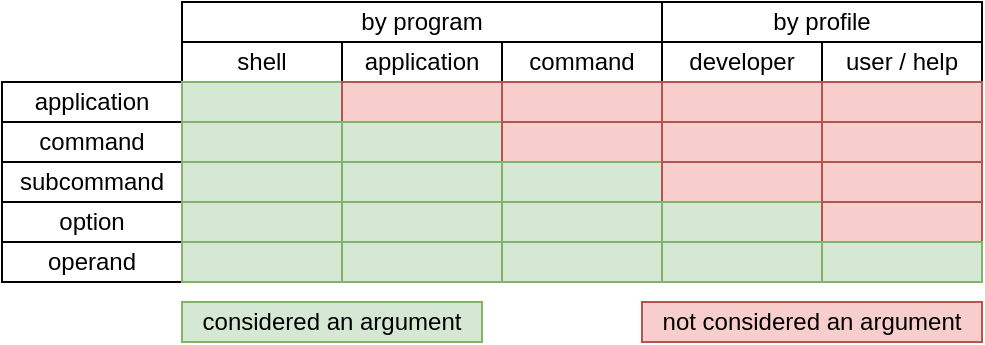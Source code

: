 <mxfile version="12.2.4" type="device" pages="1"><diagram id="l3q-y8eRuHVYvgXGV_D9" name="Page-1"><mxGraphModel dx="1248" dy="671" grid="1" gridSize="10" guides="1" tooltips="1" connect="1" arrows="1" fold="1" page="1" pageScale="1" pageWidth="850" pageHeight="1100" math="0" shadow="0"><root><mxCell id="0"/><mxCell id="1" parent="0"/><mxCell id="gH_ViqcbKNs5cCeaMyOe-3" value="&lt;font style=&quot;vertical-align: inherit&quot;&gt;&lt;font style=&quot;vertical-align: inherit&quot;&gt;application&lt;/font&gt;&lt;/font&gt;" style="rounded=0;whiteSpace=wrap;html=1;" vertex="1" parent="1"><mxGeometry y="40" width="90" height="20" as="geometry"/></mxCell><mxCell id="gH_ViqcbKNs5cCeaMyOe-5" value="&lt;font style=&quot;vertical-align: inherit&quot;&gt;&lt;font style=&quot;vertical-align: inherit&quot;&gt;&lt;font style=&quot;vertical-align: inherit&quot;&gt;&lt;font style=&quot;vertical-align: inherit&quot;&gt;command&lt;/font&gt;&lt;/font&gt;&lt;/font&gt;&lt;/font&gt;" style="rounded=0;whiteSpace=wrap;html=1;" vertex="1" parent="1"><mxGeometry y="60" width="90" height="20" as="geometry"/></mxCell><mxCell id="gH_ViqcbKNs5cCeaMyOe-6" value="&lt;font style=&quot;vertical-align: inherit&quot;&gt;&lt;font style=&quot;vertical-align: inherit&quot;&gt;&lt;font style=&quot;vertical-align: inherit&quot;&gt;&lt;font style=&quot;vertical-align: inherit&quot;&gt;&lt;font style=&quot;vertical-align: inherit&quot;&gt;&lt;font style=&quot;vertical-align: inherit&quot;&gt;subcommand&lt;/font&gt;&lt;/font&gt;&lt;/font&gt;&lt;/font&gt;&lt;/font&gt;&lt;/font&gt;" style="rounded=0;whiteSpace=wrap;html=1;" vertex="1" parent="1"><mxGeometry y="80" width="90" height="20" as="geometry"/></mxCell><mxCell id="gH_ViqcbKNs5cCeaMyOe-7" value="&lt;font style=&quot;vertical-align: inherit&quot;&gt;&lt;font style=&quot;vertical-align: inherit&quot;&gt;&lt;font style=&quot;vertical-align: inherit&quot;&gt;&lt;font style=&quot;vertical-align: inherit&quot;&gt;&lt;font style=&quot;vertical-align: inherit&quot;&gt;&lt;font style=&quot;vertical-align: inherit&quot;&gt;&lt;font style=&quot;vertical-align: inherit&quot;&gt;&lt;font style=&quot;vertical-align: inherit&quot;&gt;option&lt;/font&gt;&lt;/font&gt;&lt;/font&gt;&lt;/font&gt;&lt;/font&gt;&lt;/font&gt;&lt;/font&gt;&lt;/font&gt;" style="rounded=0;whiteSpace=wrap;html=1;" vertex="1" parent="1"><mxGeometry y="100" width="90" height="20" as="geometry"/></mxCell><mxCell id="gH_ViqcbKNs5cCeaMyOe-8" value="&lt;font style=&quot;vertical-align: inherit&quot;&gt;&lt;font style=&quot;vertical-align: inherit&quot;&gt;&lt;font style=&quot;vertical-align: inherit&quot;&gt;&lt;font style=&quot;vertical-align: inherit&quot;&gt;&lt;font style=&quot;vertical-align: inherit&quot;&gt;&lt;font style=&quot;vertical-align: inherit&quot;&gt;&lt;font style=&quot;vertical-align: inherit&quot;&gt;&lt;font style=&quot;vertical-align: inherit&quot;&gt;&lt;font style=&quot;vertical-align: inherit&quot;&gt;&lt;font style=&quot;vertical-align: inherit&quot;&gt;operand&lt;/font&gt;&lt;/font&gt;&lt;/font&gt;&lt;/font&gt;&lt;/font&gt;&lt;/font&gt;&lt;/font&gt;&lt;/font&gt;&lt;/font&gt;&lt;/font&gt;" style="rounded=0;whiteSpace=wrap;html=1;" vertex="1" parent="1"><mxGeometry y="120" width="90" height="20" as="geometry"/></mxCell><mxCell id="gH_ViqcbKNs5cCeaMyOe-12" value="&lt;font style=&quot;vertical-align: inherit&quot;&gt;&lt;font style=&quot;vertical-align: inherit&quot;&gt;&lt;font style=&quot;vertical-align: inherit&quot;&gt;&lt;font style=&quot;vertical-align: inherit&quot;&gt;&lt;font style=&quot;vertical-align: inherit&quot;&gt;&lt;font style=&quot;vertical-align: inherit&quot;&gt;application&lt;/font&gt;&lt;/font&gt;&lt;/font&gt;&lt;/font&gt;&lt;/font&gt;&lt;/font&gt;" style="rounded=0;whiteSpace=wrap;html=1;" vertex="1" parent="1"><mxGeometry x="170" y="20" width="80" height="20" as="geometry"/></mxCell><mxCell id="gH_ViqcbKNs5cCeaMyOe-13" value="&lt;font style=&quot;vertical-align: inherit&quot;&gt;&lt;font style=&quot;vertical-align: inherit&quot;&gt;&lt;font style=&quot;vertical-align: inherit&quot;&gt;&lt;font style=&quot;vertical-align: inherit&quot;&gt;&lt;font style=&quot;vertical-align: inherit&quot;&gt;&lt;font style=&quot;vertical-align: inherit&quot;&gt;&lt;font style=&quot;vertical-align: inherit&quot;&gt;&lt;font style=&quot;vertical-align: inherit&quot;&gt;shell&lt;/font&gt;&lt;/font&gt;&lt;/font&gt;&lt;/font&gt;&lt;/font&gt;&lt;/font&gt;&lt;/font&gt;&lt;/font&gt;" style="rounded=0;whiteSpace=wrap;html=1;" vertex="1" parent="1"><mxGeometry x="90" y="20" width="80" height="20" as="geometry"/></mxCell><mxCell id="gH_ViqcbKNs5cCeaMyOe-14" value="&lt;font style=&quot;vertical-align: inherit&quot;&gt;&lt;font style=&quot;vertical-align: inherit&quot;&gt;&lt;font style=&quot;vertical-align: inherit&quot;&gt;&lt;font style=&quot;vertical-align: inherit&quot;&gt;&lt;font style=&quot;vertical-align: inherit&quot;&gt;&lt;font style=&quot;vertical-align: inherit&quot;&gt;&lt;font style=&quot;vertical-align: inherit&quot;&gt;&lt;font style=&quot;vertical-align: inherit&quot;&gt;command&lt;/font&gt;&lt;/font&gt;&lt;/font&gt;&lt;/font&gt;&lt;/font&gt;&lt;/font&gt;&lt;/font&gt;&lt;/font&gt;" style="rounded=0;whiteSpace=wrap;html=1;" vertex="1" parent="1"><mxGeometry x="250" y="20" width="80" height="20" as="geometry"/></mxCell><mxCell id="gH_ViqcbKNs5cCeaMyOe-15" value="&lt;font style=&quot;vertical-align: inherit&quot;&gt;&lt;font style=&quot;vertical-align: inherit&quot;&gt;&lt;font style=&quot;vertical-align: inherit&quot;&gt;&lt;font style=&quot;vertical-align: inherit&quot;&gt;&lt;font style=&quot;vertical-align: inherit&quot;&gt;&lt;font style=&quot;vertical-align: inherit&quot;&gt;&lt;font style=&quot;vertical-align: inherit&quot;&gt;&lt;font style=&quot;vertical-align: inherit&quot;&gt;&lt;font style=&quot;vertical-align: inherit&quot;&gt;&lt;font style=&quot;vertical-align: inherit&quot;&gt;developer&lt;/font&gt;&lt;/font&gt;&lt;/font&gt;&lt;/font&gt;&lt;/font&gt;&lt;/font&gt;&lt;/font&gt;&lt;/font&gt;&lt;/font&gt;&lt;/font&gt;" style="rounded=0;whiteSpace=wrap;html=1;" vertex="1" parent="1"><mxGeometry x="330" y="20" width="80" height="20" as="geometry"/></mxCell><mxCell id="gH_ViqcbKNs5cCeaMyOe-16" value="&lt;font style=&quot;vertical-align: inherit&quot;&gt;&lt;font style=&quot;vertical-align: inherit&quot;&gt;&lt;font style=&quot;vertical-align: inherit&quot;&gt;&lt;font style=&quot;vertical-align: inherit&quot;&gt;&lt;font style=&quot;vertical-align: inherit&quot;&gt;&lt;font style=&quot;vertical-align: inherit&quot;&gt;&lt;font style=&quot;vertical-align: inherit&quot;&gt;&lt;font style=&quot;vertical-align: inherit&quot;&gt;&lt;font style=&quot;vertical-align: inherit&quot;&gt;&lt;font style=&quot;vertical-align: inherit&quot;&gt;&lt;font style=&quot;vertical-align: inherit&quot;&gt;&lt;font style=&quot;vertical-align: inherit&quot;&gt;user / help&lt;/font&gt;&lt;/font&gt;&lt;/font&gt;&lt;/font&gt;&lt;/font&gt;&lt;/font&gt;&lt;/font&gt;&lt;/font&gt;&lt;/font&gt;&lt;/font&gt;&lt;/font&gt;&lt;/font&gt;" style="rounded=0;whiteSpace=wrap;html=1;" vertex="1" parent="1"><mxGeometry x="410" y="20" width="80" height="20" as="geometry"/></mxCell><mxCell id="gH_ViqcbKNs5cCeaMyOe-18" value="" style="rounded=0;whiteSpace=wrap;html=1;fillColor=#d5e8d4;strokeColor=#82b366;" vertex="1" parent="1"><mxGeometry x="90" y="40" width="80" height="20" as="geometry"/></mxCell><mxCell id="gH_ViqcbKNs5cCeaMyOe-19" value="" style="rounded=0;whiteSpace=wrap;html=1;fillColor=#d5e8d4;strokeColor=#82b366;" vertex="1" parent="1"><mxGeometry x="90" y="60" width="80" height="20" as="geometry"/></mxCell><mxCell id="gH_ViqcbKNs5cCeaMyOe-20" value="" style="rounded=0;whiteSpace=wrap;html=1;fillColor=#d5e8d4;strokeColor=#82b366;" vertex="1" parent="1"><mxGeometry x="90" y="80" width="80" height="20" as="geometry"/></mxCell><mxCell id="gH_ViqcbKNs5cCeaMyOe-21" value="" style="rounded=0;whiteSpace=wrap;html=1;fillColor=#d5e8d4;strokeColor=#82b366;" vertex="1" parent="1"><mxGeometry x="90" y="100" width="80" height="20" as="geometry"/></mxCell><mxCell id="gH_ViqcbKNs5cCeaMyOe-22" value="" style="rounded=0;whiteSpace=wrap;html=1;fillColor=#d5e8d4;strokeColor=#82b366;" vertex="1" parent="1"><mxGeometry x="90" y="120" width="80" height="20" as="geometry"/></mxCell><mxCell id="gH_ViqcbKNs5cCeaMyOe-23" value="" style="rounded=0;whiteSpace=wrap;html=1;fillColor=#f8cecc;strokeColor=#b85450;" vertex="1" parent="1"><mxGeometry x="170" y="40" width="80" height="20" as="geometry"/></mxCell><mxCell id="gH_ViqcbKNs5cCeaMyOe-24" value="" style="rounded=0;whiteSpace=wrap;html=1;fillColor=#d5e8d4;strokeColor=#82b366;" vertex="1" parent="1"><mxGeometry x="170" y="60" width="80" height="20" as="geometry"/></mxCell><mxCell id="gH_ViqcbKNs5cCeaMyOe-25" value="" style="rounded=0;whiteSpace=wrap;html=1;fillColor=#d5e8d4;strokeColor=#82b366;" vertex="1" parent="1"><mxGeometry x="170" y="80" width="80" height="20" as="geometry"/></mxCell><mxCell id="gH_ViqcbKNs5cCeaMyOe-26" value="" style="rounded=0;whiteSpace=wrap;html=1;fillColor=#d5e8d4;strokeColor=#82b366;" vertex="1" parent="1"><mxGeometry x="170" y="100" width="80" height="20" as="geometry"/></mxCell><mxCell id="gH_ViqcbKNs5cCeaMyOe-27" value="" style="rounded=0;whiteSpace=wrap;html=1;fillColor=#d5e8d4;strokeColor=#82b366;" vertex="1" parent="1"><mxGeometry x="170" y="120" width="80" height="20" as="geometry"/></mxCell><mxCell id="gH_ViqcbKNs5cCeaMyOe-28" value="" style="rounded=0;whiteSpace=wrap;html=1;fillColor=#f8cecc;strokeColor=#b85450;" vertex="1" parent="1"><mxGeometry x="250" y="40" width="80" height="20" as="geometry"/></mxCell><mxCell id="gH_ViqcbKNs5cCeaMyOe-29" value="" style="rounded=0;whiteSpace=wrap;html=1;fillColor=#f8cecc;strokeColor=#b85450;" vertex="1" parent="1"><mxGeometry x="250" y="60" width="80" height="20" as="geometry"/></mxCell><mxCell id="gH_ViqcbKNs5cCeaMyOe-30" value="" style="rounded=0;whiteSpace=wrap;html=1;fillColor=#d5e8d4;strokeColor=#82b366;" vertex="1" parent="1"><mxGeometry x="250" y="80" width="80" height="20" as="geometry"/></mxCell><mxCell id="gH_ViqcbKNs5cCeaMyOe-31" value="" style="rounded=0;whiteSpace=wrap;html=1;fillColor=#d5e8d4;strokeColor=#82b366;" vertex="1" parent="1"><mxGeometry x="250" y="100" width="80" height="20" as="geometry"/></mxCell><mxCell id="gH_ViqcbKNs5cCeaMyOe-32" value="" style="rounded=0;whiteSpace=wrap;html=1;fillColor=#d5e8d4;strokeColor=#82b366;" vertex="1" parent="1"><mxGeometry x="250" y="120" width="80" height="20" as="geometry"/></mxCell><mxCell id="gH_ViqcbKNs5cCeaMyOe-33" value="" style="rounded=0;whiteSpace=wrap;html=1;fillColor=#f8cecc;strokeColor=#b85450;" vertex="1" parent="1"><mxGeometry x="330" y="40" width="80" height="20" as="geometry"/></mxCell><mxCell id="gH_ViqcbKNs5cCeaMyOe-34" value="" style="rounded=0;whiteSpace=wrap;html=1;fillColor=#f8cecc;strokeColor=#b85450;" vertex="1" parent="1"><mxGeometry x="330" y="60" width="80" height="20" as="geometry"/></mxCell><mxCell id="gH_ViqcbKNs5cCeaMyOe-35" value="" style="rounded=0;whiteSpace=wrap;html=1;fillColor=#f8cecc;strokeColor=#b85450;" vertex="1" parent="1"><mxGeometry x="330" y="80" width="80" height="20" as="geometry"/></mxCell><mxCell id="gH_ViqcbKNs5cCeaMyOe-36" value="" style="rounded=0;whiteSpace=wrap;html=1;fillColor=#d5e8d4;strokeColor=#82b366;" vertex="1" parent="1"><mxGeometry x="330" y="100" width="80" height="20" as="geometry"/></mxCell><mxCell id="gH_ViqcbKNs5cCeaMyOe-37" value="" style="rounded=0;whiteSpace=wrap;html=1;fillColor=#d5e8d4;strokeColor=#82b366;" vertex="1" parent="1"><mxGeometry x="330" y="120" width="80" height="20" as="geometry"/></mxCell><mxCell id="gH_ViqcbKNs5cCeaMyOe-38" value="" style="rounded=0;whiteSpace=wrap;html=1;fillColor=#f8cecc;strokeColor=#b85450;" vertex="1" parent="1"><mxGeometry x="410" y="40" width="80" height="20" as="geometry"/></mxCell><mxCell id="gH_ViqcbKNs5cCeaMyOe-39" value="" style="rounded=0;whiteSpace=wrap;html=1;fillColor=#f8cecc;strokeColor=#b85450;" vertex="1" parent="1"><mxGeometry x="410" y="60" width="80" height="20" as="geometry"/></mxCell><mxCell id="gH_ViqcbKNs5cCeaMyOe-40" value="" style="rounded=0;whiteSpace=wrap;html=1;fillColor=#f8cecc;strokeColor=#b85450;" vertex="1" parent="1"><mxGeometry x="410" y="80" width="80" height="20" as="geometry"/></mxCell><mxCell id="gH_ViqcbKNs5cCeaMyOe-41" value="" style="rounded=0;whiteSpace=wrap;html=1;fillColor=#f8cecc;strokeColor=#b85450;" vertex="1" parent="1"><mxGeometry x="410" y="100" width="80" height="20" as="geometry"/></mxCell><mxCell id="gH_ViqcbKNs5cCeaMyOe-42" value="" style="rounded=0;whiteSpace=wrap;html=1;fillColor=#d5e8d4;strokeColor=#82b366;" vertex="1" parent="1"><mxGeometry x="410" y="120" width="80" height="20" as="geometry"/></mxCell><mxCell id="gH_ViqcbKNs5cCeaMyOe-44" value="by program" style="rounded=0;whiteSpace=wrap;html=1;" vertex="1" parent="1"><mxGeometry x="90" width="240" height="20" as="geometry"/></mxCell><mxCell id="gH_ViqcbKNs5cCeaMyOe-45" value="&lt;font style=&quot;vertical-align: inherit&quot;&gt;&lt;font style=&quot;vertical-align: inherit&quot;&gt;&lt;font style=&quot;vertical-align: inherit&quot;&gt;&lt;font style=&quot;vertical-align: inherit&quot;&gt;&lt;font style=&quot;vertical-align: inherit&quot;&gt;&lt;font style=&quot;vertical-align: inherit&quot;&gt;by profile&lt;/font&gt;&lt;/font&gt;&lt;/font&gt;&lt;/font&gt;&lt;/font&gt;&lt;/font&gt;" style="rounded=0;whiteSpace=wrap;html=1;" vertex="1" parent="1"><mxGeometry x="330" width="160" height="20" as="geometry"/></mxCell><mxCell id="gH_ViqcbKNs5cCeaMyOe-47" value="not considered an argument" style="rounded=0;whiteSpace=wrap;html=1;fillColor=#f8cecc;strokeColor=#b85450;" vertex="1" parent="1"><mxGeometry x="320" y="150" width="170" height="20" as="geometry"/></mxCell><mxCell id="gH_ViqcbKNs5cCeaMyOe-51" value="considered an argument" style="rounded=0;whiteSpace=wrap;html=1;fillColor=#d5e8d4;strokeColor=#82b366;" vertex="1" parent="1"><mxGeometry x="90" y="150" width="150" height="20" as="geometry"/></mxCell></root></mxGraphModel></diagram></mxfile>